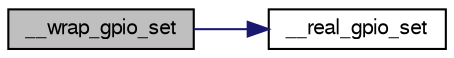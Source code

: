 digraph "__wrap_gpio_set"
{
  edge [fontname="FreeSans",fontsize="10",labelfontname="FreeSans",labelfontsize="10"];
  node [fontname="FreeSans",fontsize="10",shape=record];
  rankdir="LR";
  Node1 [label="__wrap_gpio_set",height=0.2,width=0.4,color="black", fillcolor="grey75", style="filled", fontcolor="black"];
  Node1 -> Node2 [color="midnightblue",fontsize="10",style="solid",fontname="FreeSans"];
  Node2 [label="__real_gpio_set",height=0.2,width=0.4,color="black", fillcolor="white", style="filled",URL="$gpio__ext__common_8c.html#a4c1c419a83a246803f2c8cbe49a82a62"];
}
